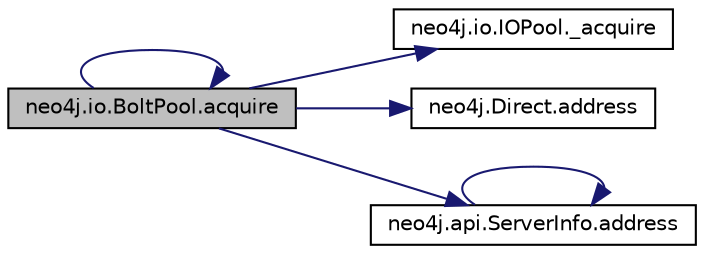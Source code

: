 digraph "neo4j.io.BoltPool.acquire"
{
 // LATEX_PDF_SIZE
  edge [fontname="Helvetica",fontsize="10",labelfontname="Helvetica",labelfontsize="10"];
  node [fontname="Helvetica",fontsize="10",shape=record];
  rankdir="LR";
  Node1 [label="neo4j.io.BoltPool.acquire",height=0.2,width=0.4,color="black", fillcolor="grey75", style="filled", fontcolor="black",tooltip=" "];
  Node1 -> Node2 [color="midnightblue",fontsize="10",style="solid",fontname="Helvetica"];
  Node2 [label="neo4j.io.IOPool._acquire",height=0.2,width=0.4,color="black", fillcolor="white", style="filled",URL="$df/daf/classneo4j_1_1io_1_1_i_o_pool.html#a8bca35b4dd5983bb665b85f77617ce19",tooltip=" "];
  Node1 -> Node1 [color="midnightblue",fontsize="10",style="solid",fontname="Helvetica"];
  Node1 -> Node3 [color="midnightblue",fontsize="10",style="solid",fontname="Helvetica"];
  Node3 [label="neo4j.Direct.address",height=0.2,width=0.4,color="black", fillcolor="white", style="filled",URL="$d6/d43/classneo4j_1_1_direct.html#a6dc79bb9b652945bf8470712f5ac8474",tooltip=" "];
  Node1 -> Node4 [color="midnightblue",fontsize="10",style="solid",fontname="Helvetica"];
  Node4 [label="neo4j.api.ServerInfo.address",height=0.2,width=0.4,color="black", fillcolor="white", style="filled",URL="$d8/dcb/classneo4j_1_1api_1_1_server_info.html#a05b0cf23fb03be339783906fa4990b94",tooltip=" "];
  Node4 -> Node4 [color="midnightblue",fontsize="10",style="solid",fontname="Helvetica"];
}
